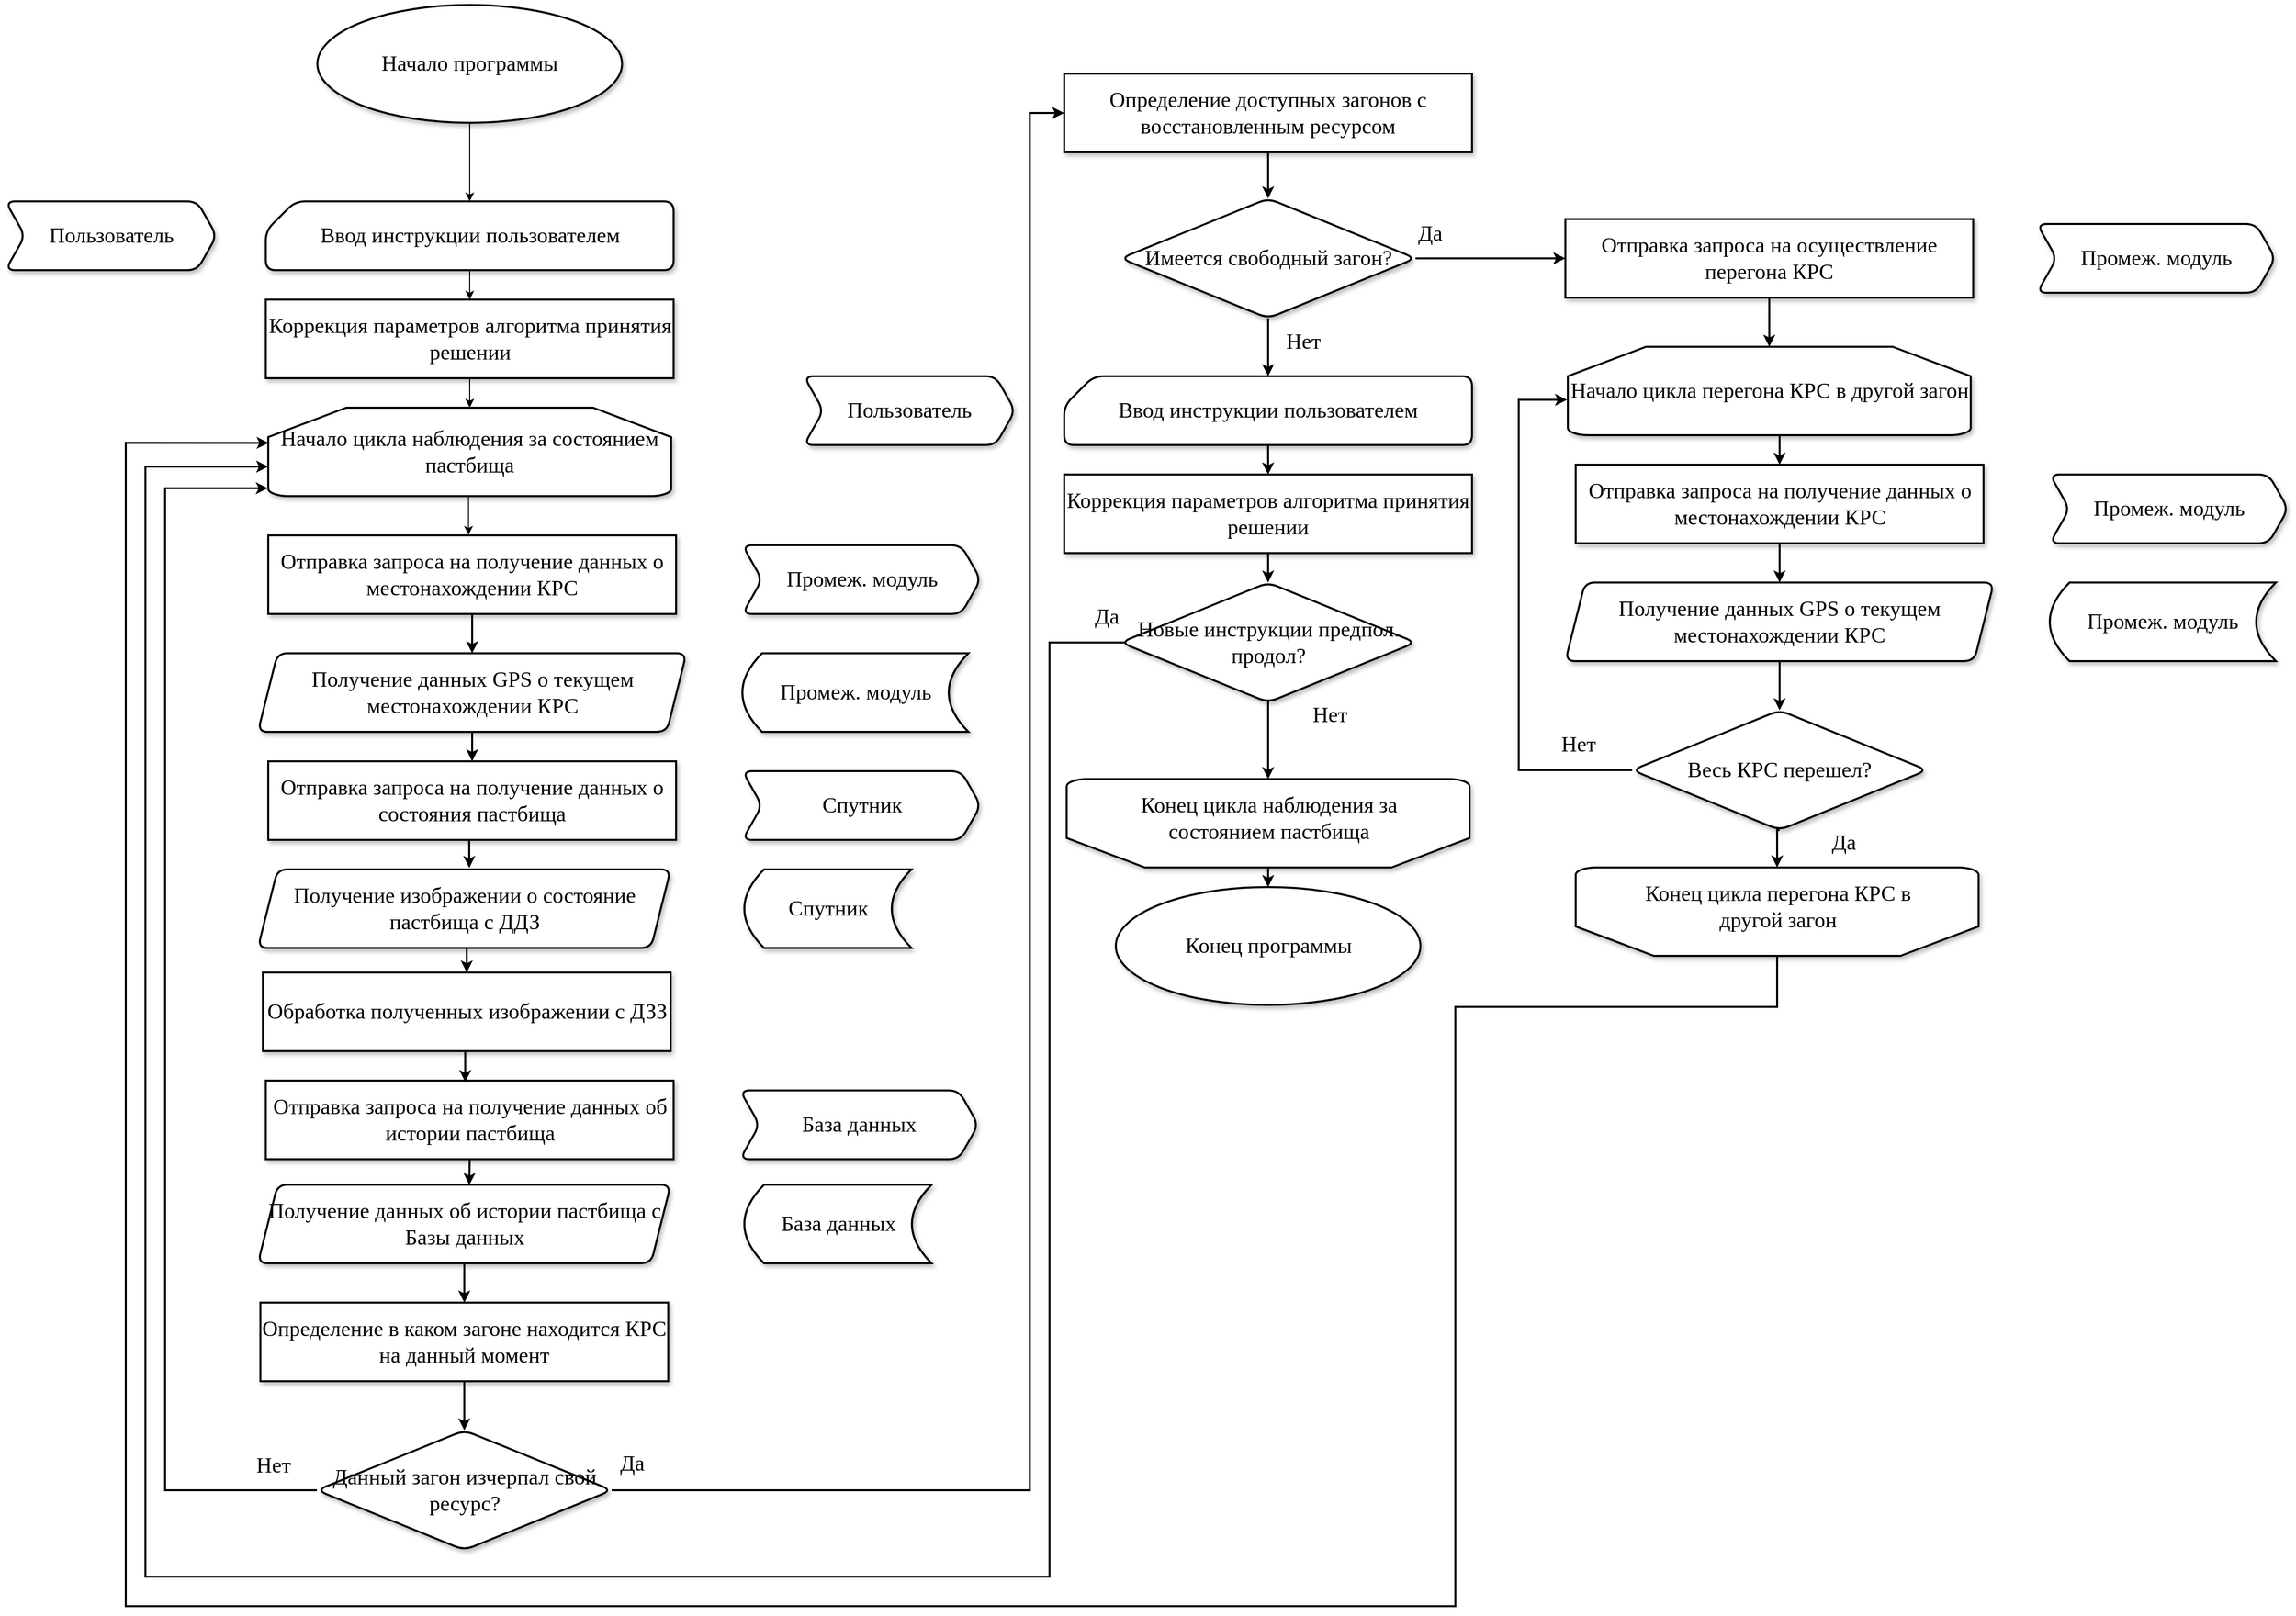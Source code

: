 <mxfile version="13.9.9" type="device"><diagram id="bFi8-XZkjR38sBcgHTQb" name="Page-1"><mxGraphModel dx="2844" dy="1644" grid="1" gridSize="10" guides="1" tooltips="1" connect="1" arrows="1" fold="1" page="1" pageScale="1" pageWidth="1169" pageHeight="827" math="0" shadow="0"><root><mxCell id="0"/><mxCell id="1" parent="0"/><mxCell id="ansEejGBNnt-hUY4Amy4-4" style="edgeStyle=orthogonalEdgeStyle;rounded=0;orthogonalLoop=1;jettySize=auto;html=1;exitX=0.5;exitY=1;exitDx=0;exitDy=0;entryX=0.5;entryY=0;entryDx=0;entryDy=0;entryPerimeter=0;" parent="1" source="e-T2P2M7QScNekjC2IlG-3" target="e-T2P2M7QScNekjC2IlG-11" edge="1"><mxGeometry relative="1" as="geometry"/></mxCell><mxCell id="e-T2P2M7QScNekjC2IlG-3" value="Коррекция параметров алгоритма принятия решении" style="rounded=0;whiteSpace=wrap;html=1;shadow=1;glass=0;sketch=0;strokeWidth=2;fontFamily=Verdana;fontSize=22;" parent="1" vertex="1"><mxGeometry x="302.5" y="310" width="415" height="80" as="geometry"/></mxCell><mxCell id="e-T2P2M7QScNekjC2IlG-79" style="edgeStyle=orthogonalEdgeStyle;rounded=0;orthogonalLoop=1;jettySize=auto;html=1;exitX=0.5;exitY=1;exitDx=0;exitDy=0;entryX=0.5;entryY=0;entryDx=0;entryDy=0;strokeWidth=2;fillColor=#ffffff;fontFamily=Verdana;fontSize=22;" parent="1" source="e-T2P2M7QScNekjC2IlG-4" target="e-T2P2M7QScNekjC2IlG-51" edge="1"><mxGeometry relative="1" as="geometry"/></mxCell><mxCell id="e-T2P2M7QScNekjC2IlG-4" value="Получение изображении о состояние пастбища с ДДЗ" style="shape=parallelogram;perimeter=parallelogramPerimeter;whiteSpace=wrap;html=1;fixedSize=1;rounded=1;shadow=1;glass=0;sketch=0;strokeWidth=2;fontFamily=Verdana;fontSize=22;" parent="1" vertex="1"><mxGeometry x="294.5" y="890" width="420" height="80" as="geometry"/></mxCell><mxCell id="e-T2P2M7QScNekjC2IlG-70" style="edgeStyle=orthogonalEdgeStyle;rounded=0;orthogonalLoop=1;jettySize=auto;html=1;exitX=1;exitY=0.5;exitDx=0;exitDy=0;entryX=0;entryY=0.5;entryDx=0;entryDy=0;strokeWidth=2;fillColor=#ffffff;fontFamily=Verdana;fontSize=22;" parent="1" source="e-T2P2M7QScNekjC2IlG-5" target="e-T2P2M7QScNekjC2IlG-35" edge="1"><mxGeometry relative="1" as="geometry"><mxPoint x="982" y="120" as="sourcePoint"/><Array as="points"><mxPoint x="1080" y="1522"/><mxPoint x="1080" y="120"/></Array></mxGeometry></mxCell><mxCell id="e-T2P2M7QScNekjC2IlG-84" style="edgeStyle=orthogonalEdgeStyle;rounded=0;orthogonalLoop=1;jettySize=auto;html=1;exitX=0;exitY=0.5;exitDx=0;exitDy=0;entryX=-0.001;entryY=0.911;entryDx=0;entryDy=0;entryPerimeter=0;strokeWidth=2;fillColor=#ffffff;fontFamily=Verdana;fontSize=22;" parent="1" source="e-T2P2M7QScNekjC2IlG-5" target="e-T2P2M7QScNekjC2IlG-11" edge="1"><mxGeometry relative="1" as="geometry"><Array as="points"><mxPoint x="200" y="1522"/><mxPoint x="200" y="502"/></Array></mxGeometry></mxCell><mxCell id="e-T2P2M7QScNekjC2IlG-5" value="&lt;font style=&quot;font-size: 22px&quot;&gt;Данный загон изчерпал свой ресурс?&lt;/font&gt;" style="rhombus;whiteSpace=wrap;html=1;rounded=1;shadow=1;glass=0;sketch=0;strokeWidth=2;fontFamily=Verdana;fontSize=22;labelPosition=center;verticalLabelPosition=middle;align=center;verticalAlign=middle;" parent="1" vertex="1"><mxGeometry x="354.5" y="1461" width="300" height="122" as="geometry"/></mxCell><mxCell id="ansEejGBNnt-hUY4Amy4-2" style="edgeStyle=orthogonalEdgeStyle;rounded=0;orthogonalLoop=1;jettySize=auto;html=1;exitX=0.5;exitY=1;exitDx=0;exitDy=0;entryX=0.5;entryY=0;entryDx=0;entryDy=0;entryPerimeter=0;" parent="1" source="e-T2P2M7QScNekjC2IlG-8" target="e-T2P2M7QScNekjC2IlG-10" edge="1"><mxGeometry relative="1" as="geometry"/></mxCell><mxCell id="e-T2P2M7QScNekjC2IlG-8" value="Начало программы" style="ellipse;whiteSpace=wrap;html=1;rounded=1;shadow=1;glass=0;sketch=0;strokeWidth=2;fontFamily=Verdana;fontSize=22;" parent="1" vertex="1"><mxGeometry x="355" y="10" width="310" height="120" as="geometry"/></mxCell><mxCell id="e-T2P2M7QScNekjC2IlG-9" value="Конец программы" style="ellipse;whiteSpace=wrap;html=1;rounded=1;shadow=1;glass=0;sketch=0;strokeWidth=2;fontFamily=Verdana;fontSize=22;" parent="1" vertex="1"><mxGeometry x="1167.5" y="908" width="310" height="120" as="geometry"/></mxCell><mxCell id="ansEejGBNnt-hUY4Amy4-3" style="edgeStyle=orthogonalEdgeStyle;rounded=0;orthogonalLoop=1;jettySize=auto;html=1;exitX=0.5;exitY=1;exitDx=0;exitDy=0;exitPerimeter=0;entryX=0.5;entryY=0;entryDx=0;entryDy=0;" parent="1" source="e-T2P2M7QScNekjC2IlG-10" target="e-T2P2M7QScNekjC2IlG-3" edge="1"><mxGeometry relative="1" as="geometry"/></mxCell><mxCell id="e-T2P2M7QScNekjC2IlG-10" value="Ввод инструкции пользователем" style="shape=card;whiteSpace=wrap;html=1;rounded=1;shadow=1;glass=0;sketch=0;strokeWidth=2;fontFamily=Verdana;fontSize=22;" parent="1" vertex="1"><mxGeometry x="302.5" y="210" width="415" height="70" as="geometry"/></mxCell><mxCell id="ansEejGBNnt-hUY4Amy4-1" style="edgeStyle=orthogonalEdgeStyle;rounded=0;orthogonalLoop=1;jettySize=auto;html=1;exitX=0.5;exitY=1;exitDx=0;exitDy=0;exitPerimeter=0;entryX=0.491;entryY=-0.007;entryDx=0;entryDy=0;entryPerimeter=0;" parent="1" source="e-T2P2M7QScNekjC2IlG-11" target="e-T2P2M7QScNekjC2IlG-20" edge="1"><mxGeometry relative="1" as="geometry"/></mxCell><mxCell id="e-T2P2M7QScNekjC2IlG-11" value="Начало цикла наблюдения за состоянием пастбища" style="strokeWidth=2;html=1;shape=mxgraph.flowchart.loop_limit;whiteSpace=wrap;rounded=1;shadow=1;glass=0;sketch=0;fontFamily=Verdana;fontSize=22;" parent="1" vertex="1"><mxGeometry x="305" y="420" width="410" height="90" as="geometry"/></mxCell><mxCell id="e-T2P2M7QScNekjC2IlG-16" value="" style="group" parent="1" vertex="1" connectable="0"><mxGeometry x="1117.5" y="798" width="410" height="90" as="geometry"/></mxCell><mxCell id="e-T2P2M7QScNekjC2IlG-12" value="" style="strokeWidth=2;shape=mxgraph.flowchart.loop_limit;whiteSpace=wrap;rounded=1;shadow=1;glass=0;sketch=0;fontFamily=Verdana;fontSize=22;rotation=-180;horizontal=1;verticalAlign=middle;labelPosition=center;verticalLabelPosition=middle;align=center;html=1;flipH=0;flipV=0;direction=east;" parent="e-T2P2M7QScNekjC2IlG-16" vertex="1"><mxGeometry width="410" height="90" as="geometry"/></mxCell><mxCell id="e-T2P2M7QScNekjC2IlG-15" value="&lt;span style=&quot;background-color: rgb(255 , 255 , 255)&quot;&gt;Конец цикла наблюдения за &lt;br&gt;состоянием пастбища&lt;/span&gt;" style="text;html=1;align=center;verticalAlign=middle;resizable=0;points=[];autosize=1;fontSize=22;fontFamily=Verdana;" parent="e-T2P2M7QScNekjC2IlG-16" vertex="1"><mxGeometry x="35" y="10" width="340" height="60" as="geometry"/></mxCell><mxCell id="e-T2P2M7QScNekjC2IlG-82" style="edgeStyle=orthogonalEdgeStyle;rounded=0;orthogonalLoop=1;jettySize=auto;html=1;exitX=0.5;exitY=1;exitDx=0;exitDy=0;entryX=0.5;entryY=0;entryDx=0;entryDy=0;strokeWidth=2;fillColor=#ffffff;fontFamily=Verdana;fontSize=22;" parent="1" source="e-T2P2M7QScNekjC2IlG-17" target="e-T2P2M7QScNekjC2IlG-33" edge="1"><mxGeometry relative="1" as="geometry"/></mxCell><mxCell id="e-T2P2M7QScNekjC2IlG-17" value="Получение данных об истории пастбища с Базы данных" style="shape=parallelogram;perimeter=parallelogramPerimeter;whiteSpace=wrap;html=1;fixedSize=1;rounded=1;shadow=1;glass=0;sketch=0;strokeWidth=2;fontFamily=Verdana;fontSize=22;" parent="1" vertex="1"><mxGeometry x="294.5" y="1211" width="420" height="80" as="geometry"/></mxCell><mxCell id="e-T2P2M7QScNekjC2IlG-77" style="edgeStyle=orthogonalEdgeStyle;rounded=0;orthogonalLoop=1;jettySize=auto;html=1;exitX=0.5;exitY=1;exitDx=0;exitDy=0;entryX=0.5;entryY=0;entryDx=0;entryDy=0;strokeWidth=2;fillColor=#ffffff;fontFamily=Verdana;fontSize=22;" parent="1" source="e-T2P2M7QScNekjC2IlG-19" target="e-T2P2M7QScNekjC2IlG-27" edge="1"><mxGeometry relative="1" as="geometry"/></mxCell><mxCell id="e-T2P2M7QScNekjC2IlG-19" value="Получение данных GPS о текущем местонахождении КРС" style="shape=parallelogram;perimeter=parallelogramPerimeter;whiteSpace=wrap;html=1;fixedSize=1;rounded=1;shadow=1;glass=0;sketch=0;strokeWidth=2;fontFamily=Verdana;fontSize=22;" parent="1" vertex="1"><mxGeometry x="294.5" y="670" width="436" height="80" as="geometry"/></mxCell><mxCell id="e-T2P2M7QScNekjC2IlG-76" style="edgeStyle=orthogonalEdgeStyle;rounded=0;orthogonalLoop=1;jettySize=auto;html=1;exitX=0.5;exitY=1;exitDx=0;exitDy=0;entryX=0.5;entryY=0;entryDx=0;entryDy=0;strokeWidth=2;fillColor=#ffffff;fontFamily=Verdana;fontSize=22;" parent="1" source="e-T2P2M7QScNekjC2IlG-20" target="e-T2P2M7QScNekjC2IlG-19" edge="1"><mxGeometry relative="1" as="geometry"/></mxCell><mxCell id="e-T2P2M7QScNekjC2IlG-20" value="Отправка запроса на получение данных о местонахождении КРС" style="rounded=0;whiteSpace=wrap;html=1;shadow=1;glass=0;sketch=0;strokeWidth=2;fontFamily=Verdana;fontSize=22;" parent="1" vertex="1"><mxGeometry x="305" y="550" width="415" height="80" as="geometry"/></mxCell><mxCell id="e-T2P2M7QScNekjC2IlG-21" value="Спутник" style="shape=dataStorage;whiteSpace=wrap;html=1;fixedSize=1;rounded=1;shadow=1;glass=0;sketch=0;strokeWidth=2;fontFamily=Verdana;fontSize=22;" parent="1" vertex="1"><mxGeometry x="789.5" y="890" width="170" height="80" as="geometry"/></mxCell><mxCell id="e-T2P2M7QScNekjC2IlG-24" value="Промеж. модуль" style="shape=step;perimeter=stepPerimeter;whiteSpace=wrap;html=1;fixedSize=1;rounded=1;shadow=1;glass=0;sketch=0;strokeWidth=2;fontFamily=Verdana;fontSize=22;" parent="1" vertex="1"><mxGeometry x="787.5" y="560" width="242.5" height="70" as="geometry"/></mxCell><mxCell id="e-T2P2M7QScNekjC2IlG-26" value="Промеж. модуль" style="shape=dataStorage;whiteSpace=wrap;html=1;fixedSize=1;rounded=1;shadow=1;glass=0;sketch=0;strokeWidth=2;fontFamily=Verdana;fontSize=22;" parent="1" vertex="1"><mxGeometry x="787.5" y="670" width="230" height="80" as="geometry"/></mxCell><mxCell id="e-T2P2M7QScNekjC2IlG-78" style="edgeStyle=orthogonalEdgeStyle;rounded=0;orthogonalLoop=1;jettySize=auto;html=1;exitX=0.5;exitY=1;exitDx=0;exitDy=0;entryX=0.512;entryY=-0.019;entryDx=0;entryDy=0;entryPerimeter=0;strokeWidth=2;fillColor=#ffffff;fontFamily=Verdana;fontSize=22;" parent="1" source="e-T2P2M7QScNekjC2IlG-27" target="e-T2P2M7QScNekjC2IlG-4" edge="1"><mxGeometry relative="1" as="geometry"/></mxCell><mxCell id="e-T2P2M7QScNekjC2IlG-27" value="Отправка запроса на получение данных о состояния пастбища" style="rounded=0;whiteSpace=wrap;html=1;shadow=1;glass=0;sketch=0;strokeWidth=2;fontFamily=Verdana;fontSize=22;" parent="1" vertex="1"><mxGeometry x="305" y="780" width="415" height="80" as="geometry"/></mxCell><mxCell id="e-T2P2M7QScNekjC2IlG-28" value="Спутник" style="shape=step;perimeter=stepPerimeter;whiteSpace=wrap;html=1;fixedSize=1;rounded=1;shadow=1;glass=0;sketch=0;strokeWidth=2;fontFamily=Verdana;fontSize=22;" parent="1" vertex="1"><mxGeometry x="787.5" y="790" width="242.5" height="70" as="geometry"/></mxCell><mxCell id="e-T2P2M7QScNekjC2IlG-30" value="База данных" style="shape=dataStorage;whiteSpace=wrap;html=1;fixedSize=1;rounded=1;shadow=1;glass=0;sketch=0;strokeWidth=2;fontFamily=Verdana;fontSize=22;" parent="1" vertex="1"><mxGeometry x="789.5" y="1211" width="190.5" height="80" as="geometry"/></mxCell><mxCell id="e-T2P2M7QScNekjC2IlG-81" style="edgeStyle=orthogonalEdgeStyle;rounded=0;orthogonalLoop=1;jettySize=auto;html=1;exitX=0.5;exitY=1;exitDx=0;exitDy=0;entryX=0.512;entryY=0.003;entryDx=0;entryDy=0;entryPerimeter=0;strokeWidth=2;fillColor=#ffffff;fontFamily=Verdana;fontSize=22;" parent="1" source="e-T2P2M7QScNekjC2IlG-31" target="e-T2P2M7QScNekjC2IlG-17" edge="1"><mxGeometry relative="1" as="geometry"/></mxCell><mxCell id="e-T2P2M7QScNekjC2IlG-31" value="Отправка запроса на получение данных об истории пастбища" style="rounded=0;whiteSpace=wrap;html=1;shadow=1;glass=0;sketch=0;strokeWidth=2;fontFamily=Verdana;fontSize=22;" parent="1" vertex="1"><mxGeometry x="302.5" y="1105" width="415" height="80" as="geometry"/></mxCell><mxCell id="e-T2P2M7QScNekjC2IlG-32" value="База данных" style="shape=step;perimeter=stepPerimeter;whiteSpace=wrap;html=1;fixedSize=1;rounded=1;shadow=1;glass=0;sketch=0;strokeWidth=2;fontFamily=Verdana;fontSize=22;" parent="1" vertex="1"><mxGeometry x="785" y="1115" width="242.5" height="70" as="geometry"/></mxCell><mxCell id="e-T2P2M7QScNekjC2IlG-71" style="edgeStyle=orthogonalEdgeStyle;rounded=0;orthogonalLoop=1;jettySize=auto;html=1;exitX=0.5;exitY=1;exitDx=0;exitDy=0;entryX=0.5;entryY=0;entryDx=0;entryDy=0;strokeWidth=2;fillColor=#ffffff;fontFamily=Verdana;fontSize=22;" parent="1" source="e-T2P2M7QScNekjC2IlG-33" target="e-T2P2M7QScNekjC2IlG-5" edge="1"><mxGeometry relative="1" as="geometry"/></mxCell><mxCell id="e-T2P2M7QScNekjC2IlG-33" value="Определение в каком загоне находится КРС на данный момент" style="rounded=0;whiteSpace=wrap;html=1;shadow=1;glass=0;sketch=0;strokeWidth=2;fontFamily=Verdana;fontSize=22;" parent="1" vertex="1"><mxGeometry x="297" y="1331" width="415" height="80" as="geometry"/></mxCell><mxCell id="e-T2P2M7QScNekjC2IlG-55" style="edgeStyle=orthogonalEdgeStyle;rounded=0;orthogonalLoop=1;jettySize=auto;html=1;exitX=0.5;exitY=1;exitDx=0;exitDy=0;entryX=0.5;entryY=0;entryDx=0;entryDy=0;entryPerimeter=0;strokeWidth=2;fillColor=#ffffff;fontFamily=Verdana;fontSize=22;" parent="1" source="e-T2P2M7QScNekjC2IlG-34" target="e-T2P2M7QScNekjC2IlG-48" edge="1"><mxGeometry relative="1" as="geometry"/></mxCell><mxCell id="e-T2P2M7QScNekjC2IlG-69" style="edgeStyle=orthogonalEdgeStyle;rounded=0;orthogonalLoop=1;jettySize=auto;html=1;exitX=1;exitY=0.5;exitDx=0;exitDy=0;entryX=0;entryY=0.5;entryDx=0;entryDy=0;strokeWidth=2;fillColor=#ffffff;fontFamily=Verdana;fontSize=22;" parent="1" source="e-T2P2M7QScNekjC2IlG-34" target="e-T2P2M7QScNekjC2IlG-36" edge="1"><mxGeometry relative="1" as="geometry"/></mxCell><mxCell id="e-T2P2M7QScNekjC2IlG-34" value="Имеется свободный загон?" style="rhombus;whiteSpace=wrap;html=1;rounded=1;shadow=1;glass=0;sketch=0;strokeWidth=2;fontFamily=Verdana;fontSize=22;" parent="1" vertex="1"><mxGeometry x="1172.5" y="207" width="300" height="122" as="geometry"/></mxCell><mxCell id="e-T2P2M7QScNekjC2IlG-53" style="edgeStyle=orthogonalEdgeStyle;rounded=0;orthogonalLoop=1;jettySize=auto;html=1;entryX=0.5;entryY=0;entryDx=0;entryDy=0;strokeWidth=2;fillColor=#ffffff;fontFamily=Verdana;fontSize=22;" parent="1" source="e-T2P2M7QScNekjC2IlG-35" target="e-T2P2M7QScNekjC2IlG-34" edge="1"><mxGeometry relative="1" as="geometry"/></mxCell><mxCell id="e-T2P2M7QScNekjC2IlG-35" value="Определение доступных загонов с восстановленным ресурсом" style="rounded=0;whiteSpace=wrap;html=1;shadow=1;glass=0;sketch=0;strokeWidth=2;fontFamily=Verdana;fontSize=22;" parent="1" vertex="1"><mxGeometry x="1115" y="80" width="415" height="80" as="geometry"/></mxCell><mxCell id="e-T2P2M7QScNekjC2IlG-58" style="edgeStyle=orthogonalEdgeStyle;rounded=0;orthogonalLoop=1;jettySize=auto;html=1;entryX=0.5;entryY=0;entryDx=0;entryDy=0;entryPerimeter=0;strokeWidth=2;fillColor=#ffffff;fontFamily=Verdana;fontSize=22;" parent="1" source="e-T2P2M7QScNekjC2IlG-36" target="e-T2P2M7QScNekjC2IlG-38" edge="1"><mxGeometry relative="1" as="geometry"/></mxCell><mxCell id="e-T2P2M7QScNekjC2IlG-36" value="Отправка запроса на осуществление перегона КРС" style="rounded=0;whiteSpace=wrap;html=1;shadow=1;glass=0;sketch=0;strokeWidth=2;fontFamily=Verdana;fontSize=22;" parent="1" vertex="1"><mxGeometry x="1625" y="228" width="415" height="80" as="geometry"/></mxCell><mxCell id="e-T2P2M7QScNekjC2IlG-37" value="Промеж. модуль" style="shape=step;perimeter=stepPerimeter;whiteSpace=wrap;html=1;fixedSize=1;rounded=1;shadow=1;glass=0;sketch=0;strokeWidth=2;fontFamily=Verdana;fontSize=22;" parent="1" vertex="1"><mxGeometry x="2105" y="233" width="242.5" height="70" as="geometry"/></mxCell><mxCell id="e-T2P2M7QScNekjC2IlG-59" style="edgeStyle=orthogonalEdgeStyle;rounded=0;orthogonalLoop=1;jettySize=auto;html=1;exitX=0.5;exitY=1;exitDx=0;exitDy=0;exitPerimeter=0;entryX=0.5;entryY=0;entryDx=0;entryDy=0;strokeWidth=2;fillColor=#ffffff;fontFamily=Verdana;fontSize=22;" parent="1" source="e-T2P2M7QScNekjC2IlG-38" target="e-T2P2M7QScNekjC2IlG-44" edge="1"><mxGeometry relative="1" as="geometry"/></mxCell><mxCell id="e-T2P2M7QScNekjC2IlG-38" value="Начало цикла перегона КРС в другой загон" style="strokeWidth=2;html=1;shape=mxgraph.flowchart.loop_limit;whiteSpace=wrap;rounded=1;shadow=1;glass=0;sketch=0;fontFamily=Verdana;fontSize=22;" parent="1" vertex="1"><mxGeometry x="1627.5" y="358" width="410" height="90" as="geometry"/></mxCell><mxCell id="e-T2P2M7QScNekjC2IlG-39" value="" style="group" parent="1" vertex="1" connectable="0"><mxGeometry x="1635.5" y="888" width="460" height="90" as="geometry"/></mxCell><mxCell id="e-T2P2M7QScNekjC2IlG-40" value="" style="strokeWidth=2;shape=mxgraph.flowchart.loop_limit;whiteSpace=wrap;rounded=1;shadow=1;glass=0;sketch=0;fontFamily=Verdana;fontSize=22;rotation=-180;horizontal=1;verticalAlign=middle;labelPosition=center;verticalLabelPosition=middle;align=center;html=1;flipH=0;flipV=0;direction=east;" parent="e-T2P2M7QScNekjC2IlG-39" vertex="1"><mxGeometry width="410" height="90" as="geometry"/></mxCell><mxCell id="e-T2P2M7QScNekjC2IlG-41" value="&lt;span&gt;Конец цикла перегона КРС в&lt;br&gt;другой загон&lt;/span&gt;" style="text;html=1;align=center;verticalAlign=middle;resizable=0;points=[];autosize=1;fontSize=22;fontFamily=Verdana;" parent="e-T2P2M7QScNekjC2IlG-39" vertex="1"><mxGeometry x="35" y="10" width="340" height="60" as="geometry"/></mxCell><mxCell id="e-T2P2M7QScNekjC2IlG-61" style="edgeStyle=orthogonalEdgeStyle;rounded=0;orthogonalLoop=1;jettySize=auto;html=1;exitX=0.5;exitY=1;exitDx=0;exitDy=0;entryX=0.5;entryY=0;entryDx=0;entryDy=0;strokeWidth=2;fillColor=#ffffff;fontFamily=Verdana;fontSize=22;" parent="1" source="e-T2P2M7QScNekjC2IlG-43" target="e-T2P2M7QScNekjC2IlG-50" edge="1"><mxGeometry relative="1" as="geometry"/></mxCell><mxCell id="e-T2P2M7QScNekjC2IlG-43" value="Получение данных GPS о текущем местонахождении КРС" style="shape=parallelogram;perimeter=parallelogramPerimeter;whiteSpace=wrap;html=1;fixedSize=1;rounded=1;shadow=1;glass=0;sketch=0;strokeWidth=2;fontFamily=Verdana;fontSize=22;" parent="1" vertex="1"><mxGeometry x="1625" y="598" width="436" height="80" as="geometry"/></mxCell><mxCell id="e-T2P2M7QScNekjC2IlG-60" style="edgeStyle=orthogonalEdgeStyle;rounded=0;orthogonalLoop=1;jettySize=auto;html=1;exitX=0.5;exitY=1;exitDx=0;exitDy=0;entryX=0.5;entryY=0;entryDx=0;entryDy=0;strokeWidth=2;fillColor=#ffffff;fontFamily=Verdana;fontSize=22;" parent="1" source="e-T2P2M7QScNekjC2IlG-44" target="e-T2P2M7QScNekjC2IlG-43" edge="1"><mxGeometry relative="1" as="geometry"/></mxCell><mxCell id="e-T2P2M7QScNekjC2IlG-44" value="Отправка запроса на получение данных о местонахождении КРС" style="rounded=0;whiteSpace=wrap;html=1;shadow=1;glass=0;sketch=0;strokeWidth=2;fontFamily=Verdana;fontSize=22;" parent="1" vertex="1"><mxGeometry x="1635.5" y="478" width="415" height="80" as="geometry"/></mxCell><mxCell id="e-T2P2M7QScNekjC2IlG-45" value="Промеж. модуль" style="shape=step;perimeter=stepPerimeter;whiteSpace=wrap;html=1;fixedSize=1;rounded=1;shadow=1;glass=0;sketch=0;strokeWidth=2;fontFamily=Verdana;fontSize=22;" parent="1" vertex="1"><mxGeometry x="2118" y="488" width="242.5" height="70" as="geometry"/></mxCell><mxCell id="e-T2P2M7QScNekjC2IlG-46" value="Промеж. модуль" style="shape=dataStorage;whiteSpace=wrap;html=1;fixedSize=1;rounded=1;shadow=1;glass=0;sketch=0;strokeWidth=2;fontFamily=Verdana;fontSize=22;" parent="1" vertex="1"><mxGeometry x="2118" y="598" width="230" height="80" as="geometry"/></mxCell><mxCell id="e-T2P2M7QScNekjC2IlG-87" style="edgeStyle=orthogonalEdgeStyle;rounded=0;orthogonalLoop=1;jettySize=auto;html=1;exitX=0.014;exitY=0.5;exitDx=0;exitDy=0;strokeWidth=2;fillColor=#ffffff;fontFamily=Verdana;fontSize=22;exitPerimeter=0;" parent="1" source="e-T2P2M7QScNekjC2IlG-90" edge="1"><mxGeometry relative="1" as="geometry"><Array as="points"><mxPoint x="1100" y="659"/><mxPoint x="1100" y="1610"/><mxPoint x="180" y="1610"/><mxPoint x="180" y="480"/></Array><mxPoint x="305" y="480" as="targetPoint"/></mxGeometry></mxCell><mxCell id="e-T2P2M7QScNekjC2IlG-92" style="edgeStyle=orthogonalEdgeStyle;rounded=0;orthogonalLoop=1;jettySize=auto;html=1;exitX=0.5;exitY=1;exitDx=0;exitDy=0;entryX=0.5;entryY=0;entryDx=0;entryDy=0;strokeWidth=2;fillColor=#ffffff;fontFamily=Verdana;fontSize=22;" parent="1" source="e-T2P2M7QScNekjC2IlG-47" target="e-T2P2M7QScNekjC2IlG-90" edge="1"><mxGeometry relative="1" as="geometry"/></mxCell><mxCell id="e-T2P2M7QScNekjC2IlG-47" value="Коррекция параметров алгоритма принятия решении" style="rounded=0;whiteSpace=wrap;html=1;shadow=1;glass=0;sketch=0;strokeWidth=2;fontFamily=Verdana;fontSize=22;" parent="1" vertex="1"><mxGeometry x="1115" y="488" width="415" height="80" as="geometry"/></mxCell><mxCell id="e-T2P2M7QScNekjC2IlG-56" style="edgeStyle=orthogonalEdgeStyle;rounded=0;orthogonalLoop=1;jettySize=auto;html=1;entryX=0.5;entryY=0;entryDx=0;entryDy=0;strokeWidth=2;fillColor=#ffffff;fontFamily=Verdana;fontSize=22;" parent="1" source="e-T2P2M7QScNekjC2IlG-48" target="e-T2P2M7QScNekjC2IlG-47" edge="1"><mxGeometry relative="1" as="geometry"/></mxCell><mxCell id="e-T2P2M7QScNekjC2IlG-48" value="Ввод инструкции пользователем" style="shape=card;whiteSpace=wrap;html=1;rounded=1;shadow=1;glass=0;sketch=0;strokeWidth=2;fontFamily=Verdana;fontSize=22;" parent="1" vertex="1"><mxGeometry x="1115" y="388" width="415" height="70" as="geometry"/></mxCell><mxCell id="e-T2P2M7QScNekjC2IlG-49" value="Пользователь" style="shape=step;perimeter=stepPerimeter;whiteSpace=wrap;html=1;fixedSize=1;rounded=1;shadow=1;glass=0;sketch=0;strokeWidth=2;fontFamily=Verdana;fontSize=22;" parent="1" vertex="1"><mxGeometry x="850" y="388" width="215" height="70" as="geometry"/></mxCell><mxCell id="e-T2P2M7QScNekjC2IlG-62" style="edgeStyle=orthogonalEdgeStyle;rounded=0;orthogonalLoop=1;jettySize=auto;html=1;exitX=0.5;exitY=1;exitDx=0;exitDy=0;entryX=0.5;entryY=1;entryDx=0;entryDy=0;entryPerimeter=0;strokeWidth=2;fillColor=#ffffff;fontFamily=Verdana;fontSize=22;" parent="1" source="e-T2P2M7QScNekjC2IlG-50" target="e-T2P2M7QScNekjC2IlG-40" edge="1"><mxGeometry relative="1" as="geometry"/></mxCell><mxCell id="e-T2P2M7QScNekjC2IlG-64" style="edgeStyle=orthogonalEdgeStyle;rounded=0;orthogonalLoop=1;jettySize=auto;html=1;exitX=0;exitY=0.5;exitDx=0;exitDy=0;entryX=-0.002;entryY=0.6;entryDx=0;entryDy=0;entryPerimeter=0;strokeWidth=2;fillColor=#ffffff;fontFamily=Verdana;fontSize=22;" parent="1" source="e-T2P2M7QScNekjC2IlG-50" target="e-T2P2M7QScNekjC2IlG-38" edge="1"><mxGeometry relative="1" as="geometry"><Array as="points"><mxPoint x="1577.5" y="789"/><mxPoint x="1577.5" y="412"/></Array></mxGeometry></mxCell><mxCell id="e-T2P2M7QScNekjC2IlG-50" value="Весь КРС перешел?" style="rhombus;whiteSpace=wrap;html=1;rounded=1;shadow=1;glass=0;sketch=0;strokeWidth=2;fontFamily=Verdana;fontSize=22;" parent="1" vertex="1"><mxGeometry x="1693" y="728" width="300" height="122" as="geometry"/></mxCell><mxCell id="e-T2P2M7QScNekjC2IlG-80" style="edgeStyle=orthogonalEdgeStyle;rounded=0;orthogonalLoop=1;jettySize=auto;html=1;exitX=0.5;exitY=1;exitDx=0;exitDy=0;entryX=0.489;entryY=0.018;entryDx=0;entryDy=0;entryPerimeter=0;strokeWidth=2;fillColor=#ffffff;fontFamily=Verdana;fontSize=22;" parent="1" source="e-T2P2M7QScNekjC2IlG-51" target="e-T2P2M7QScNekjC2IlG-31" edge="1"><mxGeometry relative="1" as="geometry"/></mxCell><mxCell id="e-T2P2M7QScNekjC2IlG-51" value="Обработка полученных изображении с ДЗЗ" style="rounded=0;whiteSpace=wrap;html=1;shadow=1;glass=0;sketch=0;strokeWidth=2;fontFamily=Verdana;fontSize=22;" parent="1" vertex="1"><mxGeometry x="299.5" y="995" width="415" height="80" as="geometry"/></mxCell><mxCell id="e-T2P2M7QScNekjC2IlG-63" style="edgeStyle=orthogonalEdgeStyle;rounded=0;orthogonalLoop=1;jettySize=auto;html=1;exitX=0.5;exitY=0;exitDx=0;exitDy=0;exitPerimeter=0;entryX=0.001;entryY=0.398;entryDx=0;entryDy=0;entryPerimeter=0;strokeWidth=2;fillColor=#ffffff;fontFamily=Verdana;fontSize=22;" parent="1" source="e-T2P2M7QScNekjC2IlG-40" target="e-T2P2M7QScNekjC2IlG-11" edge="1"><mxGeometry relative="1" as="geometry"><Array as="points"><mxPoint x="1841" y="1030"/><mxPoint x="1513" y="1030"/><mxPoint x="1513" y="1640"/><mxPoint x="160" y="1640"/><mxPoint x="160" y="456"/></Array></mxGeometry></mxCell><mxCell id="e-T2P2M7QScNekjC2IlG-29" value="Пользователь" style="shape=step;perimeter=stepPerimeter;whiteSpace=wrap;html=1;fixedSize=1;rounded=1;shadow=1;glass=0;sketch=0;strokeWidth=2;fontFamily=Verdana;fontSize=22;" parent="1" vertex="1"><mxGeometry x="37.5" y="210" width="215" height="70" as="geometry"/></mxCell><mxCell id="e-T2P2M7QScNekjC2IlG-65" value="Нет" style="text;html=1;align=center;verticalAlign=middle;resizable=0;points=[];autosize=1;fontSize=22;fontFamily=Verdana;fontStyle=0" parent="1" vertex="1"><mxGeometry x="1607.5" y="748" width="60" height="30" as="geometry"/></mxCell><mxCell id="e-T2P2M7QScNekjC2IlG-66" value="Да" style="text;html=1;align=center;verticalAlign=middle;resizable=0;points=[];autosize=1;fontSize=22;fontFamily=Verdana;fontStyle=0" parent="1" vertex="1"><mxGeometry x="1887.5" y="848" width="40" height="30" as="geometry"/></mxCell><mxCell id="e-T2P2M7QScNekjC2IlG-67" value="Нет" style="text;html=1;align=center;verticalAlign=middle;resizable=0;points=[];autosize=1;fontSize=22;fontFamily=Verdana;fontStyle=0" parent="1" vertex="1"><mxGeometry x="1327.5" y="338" width="60" height="30" as="geometry"/></mxCell><mxCell id="e-T2P2M7QScNekjC2IlG-68" value="Да" style="text;html=1;align=center;verticalAlign=middle;resizable=0;points=[];autosize=1;fontSize=22;fontFamily=Verdana;fontStyle=0" parent="1" vertex="1"><mxGeometry x="1466.5" y="228" width="40" height="30" as="geometry"/></mxCell><mxCell id="e-T2P2M7QScNekjC2IlG-85" value="Нет" style="text;html=1;align=center;verticalAlign=middle;resizable=0;points=[];autosize=1;fontSize=22;fontFamily=Verdana;fontStyle=0" parent="1" vertex="1"><mxGeometry x="280" y="1482" width="60" height="30" as="geometry"/></mxCell><mxCell id="e-T2P2M7QScNekjC2IlG-86" value="Да" style="text;html=1;align=center;verticalAlign=middle;resizable=0;points=[];autosize=1;fontSize=22;fontFamily=Verdana;fontStyle=0" parent="1" vertex="1"><mxGeometry x="654.5" y="1480" width="40" height="30" as="geometry"/></mxCell><mxCell id="e-T2P2M7QScNekjC2IlG-89" style="edgeStyle=orthogonalEdgeStyle;rounded=0;orthogonalLoop=1;jettySize=auto;html=1;exitX=0.5;exitY=0;exitDx=0;exitDy=0;exitPerimeter=0;entryX=0.5;entryY=0;entryDx=0;entryDy=0;strokeWidth=2;fillColor=#ffffff;fontFamily=Verdana;fontSize=22;" parent="1" source="e-T2P2M7QScNekjC2IlG-12" target="e-T2P2M7QScNekjC2IlG-9" edge="1"><mxGeometry relative="1" as="geometry"/></mxCell><mxCell id="e-T2P2M7QScNekjC2IlG-91" style="edgeStyle=orthogonalEdgeStyle;rounded=0;orthogonalLoop=1;jettySize=auto;html=1;exitX=0.5;exitY=0.979;exitDx=0;exitDy=0;entryX=0.5;entryY=1;entryDx=0;entryDy=0;entryPerimeter=0;strokeWidth=2;fillColor=#ffffff;fontFamily=Verdana;fontSize=22;exitPerimeter=0;" parent="1" source="e-T2P2M7QScNekjC2IlG-90" target="e-T2P2M7QScNekjC2IlG-12" edge="1"><mxGeometry relative="1" as="geometry"/></mxCell><mxCell id="e-T2P2M7QScNekjC2IlG-90" value="Новые инструкции предпол. продол?" style="rhombus;whiteSpace=wrap;html=1;rounded=1;shadow=1;glass=0;sketch=0;strokeWidth=2;fontFamily=Verdana;fontSize=22;" parent="1" vertex="1"><mxGeometry x="1172.5" y="598" width="300" height="122" as="geometry"/></mxCell><mxCell id="e-T2P2M7QScNekjC2IlG-93" value="Нет" style="text;html=1;align=center;verticalAlign=middle;resizable=0;points=[];autosize=1;fontSize=22;fontFamily=Verdana;fontStyle=0" parent="1" vertex="1"><mxGeometry x="1355" y="718" width="60" height="30" as="geometry"/></mxCell><mxCell id="e-T2P2M7QScNekjC2IlG-94" value="Да" style="text;html=1;align=center;verticalAlign=middle;resizable=0;points=[];autosize=1;fontSize=22;fontFamily=Verdana;fontStyle=0" parent="1" vertex="1"><mxGeometry x="1137.5" y="618" width="40" height="30" as="geometry"/></mxCell></root></mxGraphModel></diagram></mxfile>